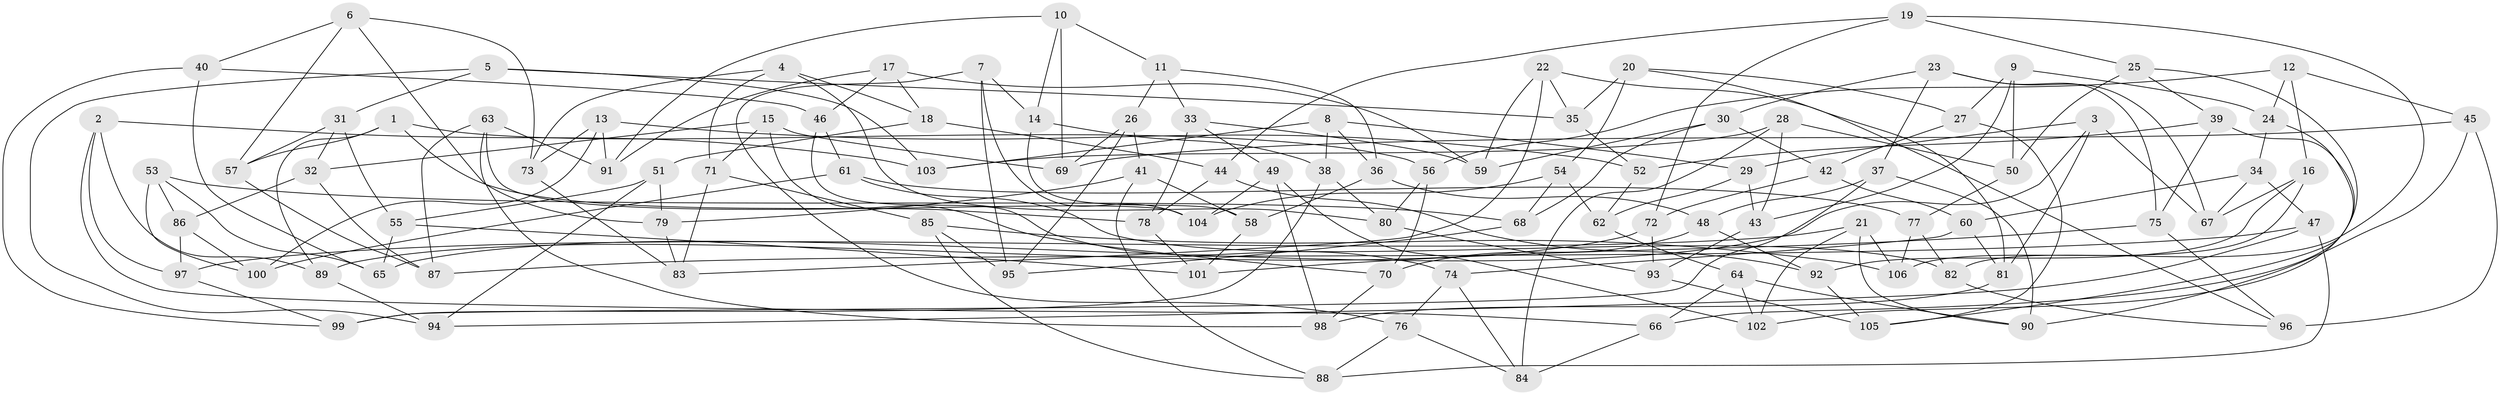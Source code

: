 // Generated by graph-tools (version 1.1) at 2025/50/03/09/25 03:50:49]
// undirected, 106 vertices, 212 edges
graph export_dot {
graph [start="1"]
  node [color=gray90,style=filled];
  1;
  2;
  3;
  4;
  5;
  6;
  7;
  8;
  9;
  10;
  11;
  12;
  13;
  14;
  15;
  16;
  17;
  18;
  19;
  20;
  21;
  22;
  23;
  24;
  25;
  26;
  27;
  28;
  29;
  30;
  31;
  32;
  33;
  34;
  35;
  36;
  37;
  38;
  39;
  40;
  41;
  42;
  43;
  44;
  45;
  46;
  47;
  48;
  49;
  50;
  51;
  52;
  53;
  54;
  55;
  56;
  57;
  58;
  59;
  60;
  61;
  62;
  63;
  64;
  65;
  66;
  67;
  68;
  69;
  70;
  71;
  72;
  73;
  74;
  75;
  76;
  77;
  78;
  79;
  80;
  81;
  82;
  83;
  84;
  85;
  86;
  87;
  88;
  89;
  90;
  91;
  92;
  93;
  94;
  95;
  96;
  97;
  98;
  99;
  100;
  101;
  102;
  103;
  104;
  105;
  106;
  1 -- 57;
  1 -- 78;
  1 -- 56;
  1 -- 89;
  2 -- 89;
  2 -- 103;
  2 -- 66;
  2 -- 97;
  3 -- 29;
  3 -- 65;
  3 -- 67;
  3 -- 81;
  4 -- 80;
  4 -- 73;
  4 -- 18;
  4 -- 71;
  5 -- 103;
  5 -- 31;
  5 -- 94;
  5 -- 35;
  6 -- 40;
  6 -- 73;
  6 -- 57;
  6 -- 79;
  7 -- 104;
  7 -- 76;
  7 -- 14;
  7 -- 95;
  8 -- 38;
  8 -- 103;
  8 -- 29;
  8 -- 36;
  9 -- 43;
  9 -- 24;
  9 -- 27;
  9 -- 50;
  10 -- 11;
  10 -- 14;
  10 -- 91;
  10 -- 69;
  11 -- 26;
  11 -- 36;
  11 -- 33;
  12 -- 16;
  12 -- 45;
  12 -- 56;
  12 -- 24;
  13 -- 52;
  13 -- 91;
  13 -- 73;
  13 -- 100;
  14 -- 58;
  14 -- 38;
  15 -- 70;
  15 -- 32;
  15 -- 69;
  15 -- 71;
  16 -- 92;
  16 -- 106;
  16 -- 67;
  17 -- 91;
  17 -- 59;
  17 -- 18;
  17 -- 46;
  18 -- 51;
  18 -- 44;
  19 -- 72;
  19 -- 82;
  19 -- 44;
  19 -- 25;
  20 -- 35;
  20 -- 81;
  20 -- 54;
  20 -- 27;
  21 -- 97;
  21 -- 106;
  21 -- 90;
  21 -- 102;
  22 -- 59;
  22 -- 83;
  22 -- 96;
  22 -- 35;
  23 -- 67;
  23 -- 75;
  23 -- 37;
  23 -- 30;
  24 -- 102;
  24 -- 34;
  25 -- 66;
  25 -- 50;
  25 -- 39;
  26 -- 69;
  26 -- 95;
  26 -- 41;
  27 -- 105;
  27 -- 42;
  28 -- 103;
  28 -- 43;
  28 -- 84;
  28 -- 50;
  29 -- 43;
  29 -- 62;
  30 -- 42;
  30 -- 68;
  30 -- 59;
  31 -- 57;
  31 -- 55;
  31 -- 32;
  32 -- 87;
  32 -- 86;
  33 -- 78;
  33 -- 59;
  33 -- 49;
  34 -- 60;
  34 -- 47;
  34 -- 67;
  35 -- 52;
  36 -- 48;
  36 -- 58;
  37 -- 99;
  37 -- 90;
  37 -- 48;
  38 -- 80;
  38 -- 99;
  39 -- 75;
  39 -- 52;
  39 -- 105;
  40 -- 46;
  40 -- 65;
  40 -- 99;
  41 -- 58;
  41 -- 79;
  41 -- 88;
  42 -- 72;
  42 -- 60;
  43 -- 93;
  44 -- 92;
  44 -- 78;
  45 -- 96;
  45 -- 90;
  45 -- 69;
  46 -- 61;
  46 -- 74;
  47 -- 94;
  47 -- 87;
  47 -- 88;
  48 -- 70;
  48 -- 92;
  49 -- 102;
  49 -- 98;
  49 -- 104;
  50 -- 77;
  51 -- 55;
  51 -- 94;
  51 -- 79;
  52 -- 62;
  53 -- 100;
  53 -- 68;
  53 -- 86;
  53 -- 65;
  54 -- 62;
  54 -- 68;
  54 -- 104;
  55 -- 101;
  55 -- 65;
  56 -- 70;
  56 -- 80;
  57 -- 87;
  58 -- 101;
  60 -- 81;
  60 -- 74;
  61 -- 77;
  61 -- 82;
  61 -- 100;
  62 -- 64;
  63 -- 98;
  63 -- 104;
  63 -- 87;
  63 -- 91;
  64 -- 90;
  64 -- 102;
  64 -- 66;
  66 -- 84;
  68 -- 95;
  70 -- 98;
  71 -- 83;
  71 -- 85;
  72 -- 93;
  72 -- 89;
  73 -- 83;
  74 -- 84;
  74 -- 76;
  75 -- 101;
  75 -- 96;
  76 -- 88;
  76 -- 84;
  77 -- 106;
  77 -- 82;
  78 -- 101;
  79 -- 83;
  80 -- 93;
  81 -- 98;
  82 -- 96;
  85 -- 88;
  85 -- 106;
  85 -- 95;
  86 -- 100;
  86 -- 97;
  89 -- 94;
  92 -- 105;
  93 -- 105;
  97 -- 99;
}
